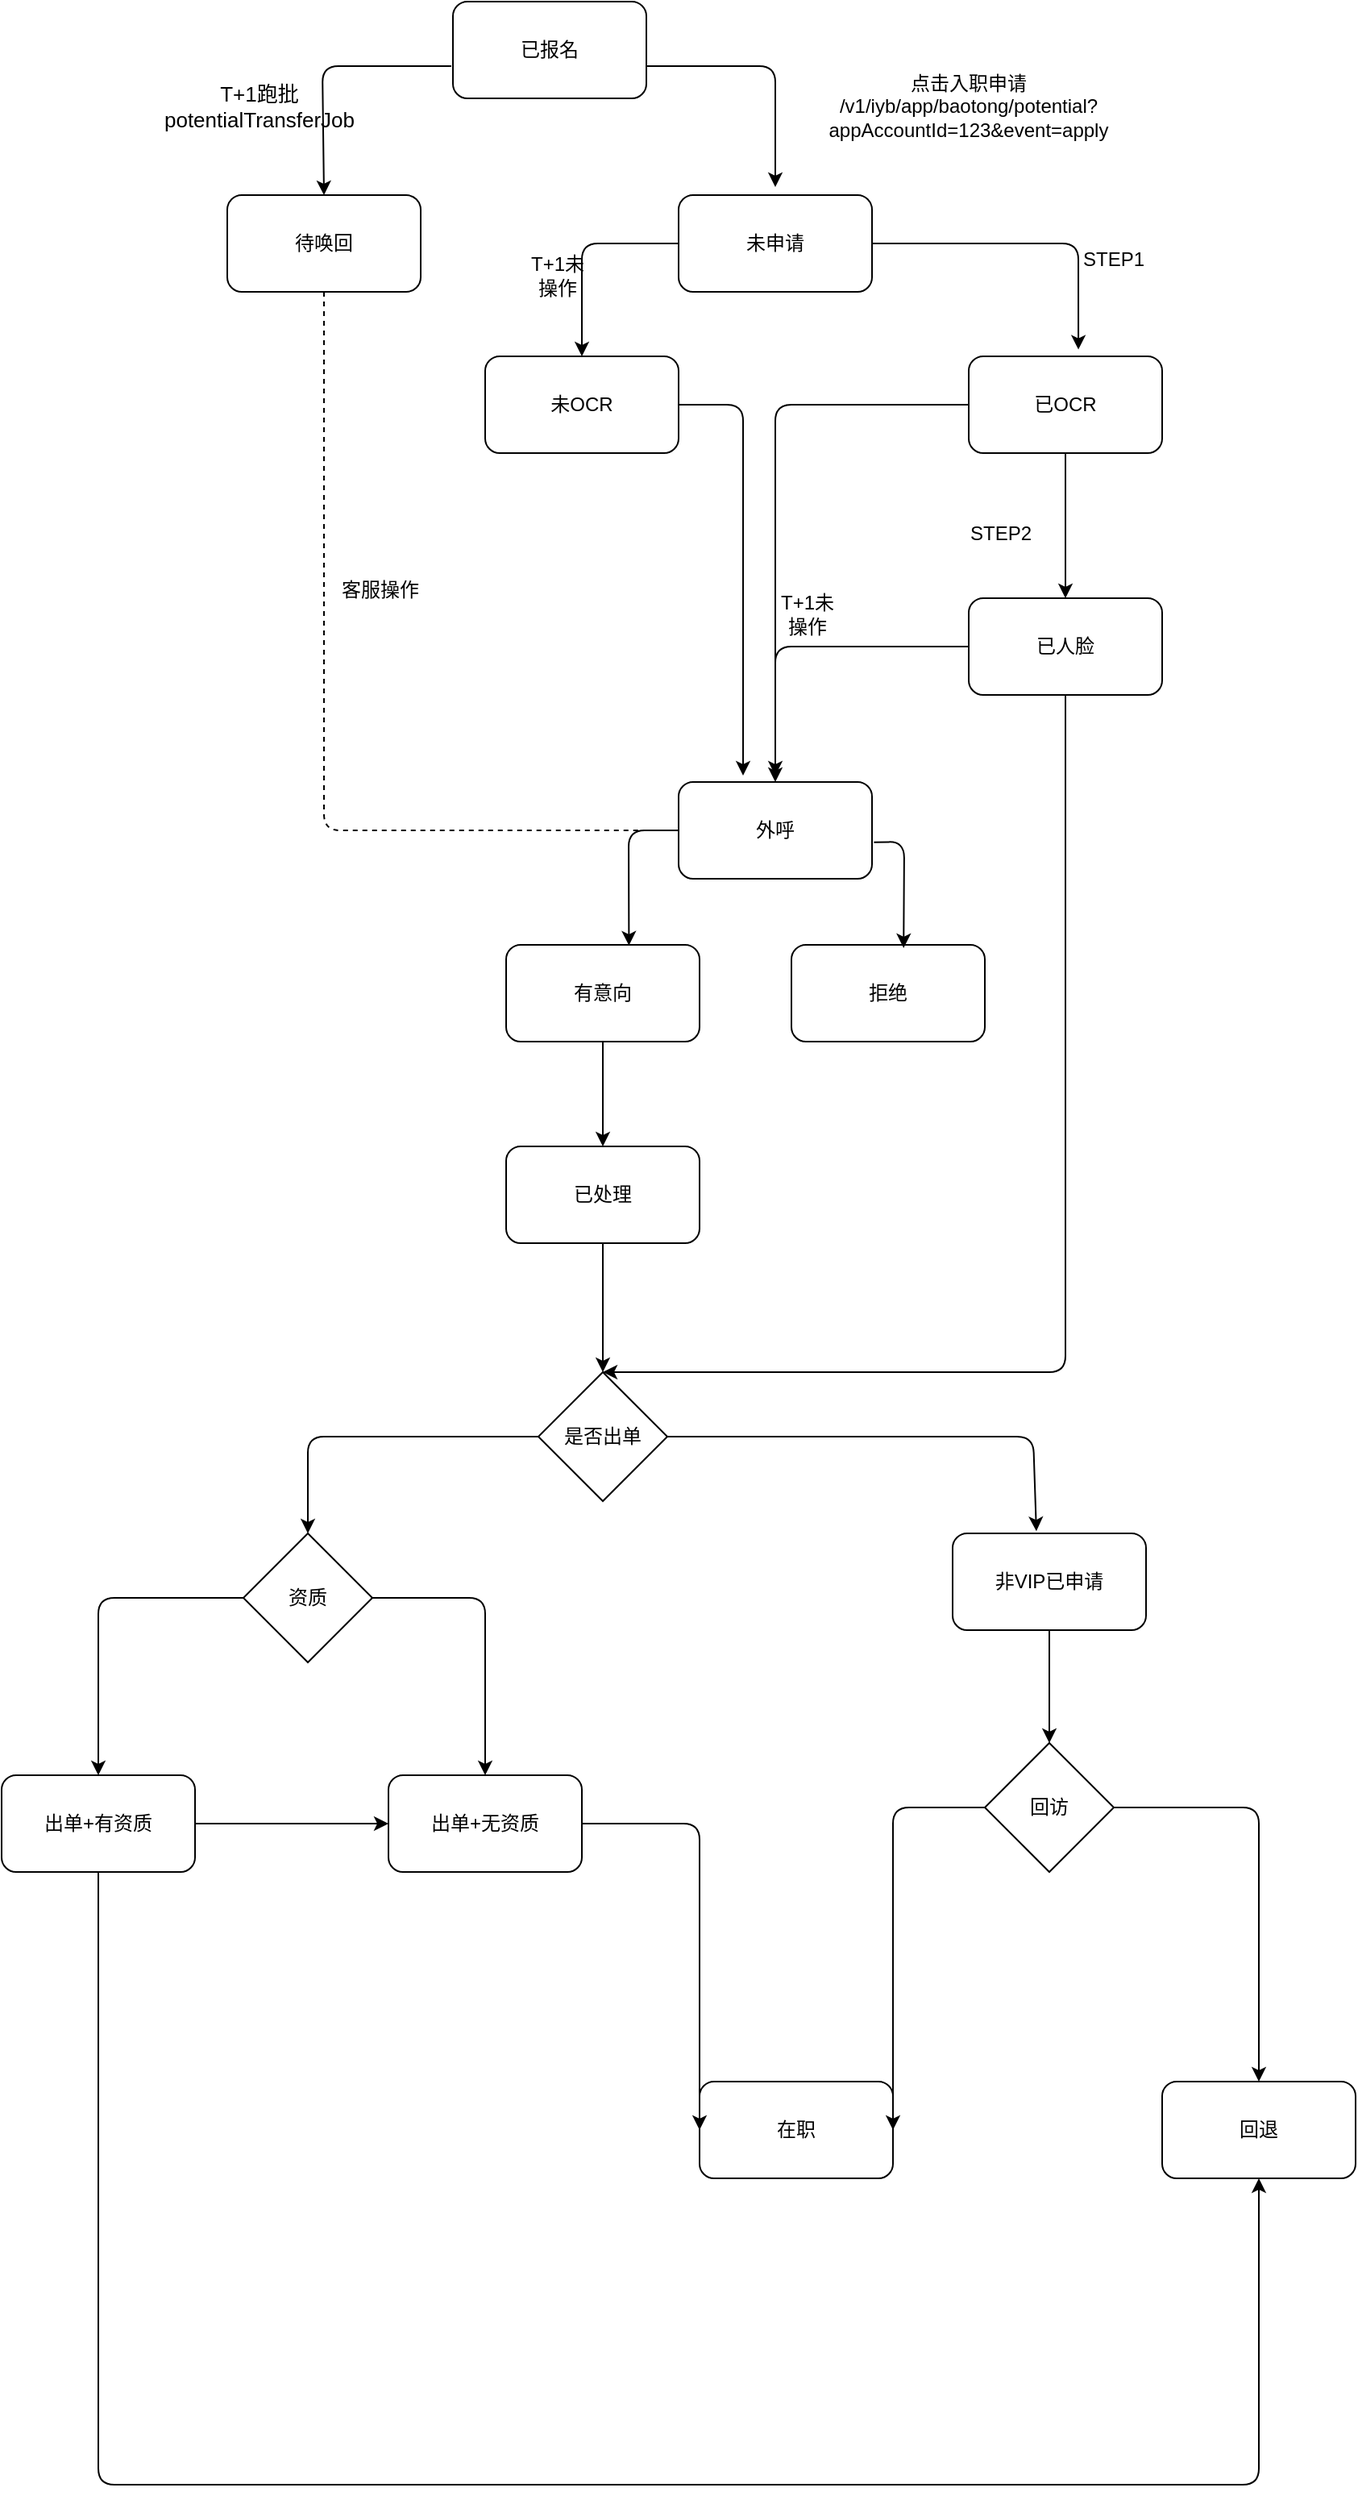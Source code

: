<mxfile version="10.6.7" type="github"><diagram id="svswdyRUSbsE-AIeGbXJ" name="Page-1"><mxGraphModel dx="922" dy="622" grid="1" gridSize="10" guides="1" tooltips="1" connect="1" arrows="1" fold="1" page="1" pageScale="1" pageWidth="2339" pageHeight="3300" math="0" shadow="0"><root><mxCell id="0"/><mxCell id="1" parent="0"/><mxCell id="WJ-1ZXTX0pq0LW7VuPGJ-2" value="&lt;span&gt;已报名&lt;/span&gt;" style="rounded=1;whiteSpace=wrap;html=1;" parent="1" vertex="1"><mxGeometry x="320" y="40" width="120" height="60" as="geometry"/></mxCell><mxCell id="WJ-1ZXTX0pq0LW7VuPGJ-3" value="待唤回" style="rounded=1;whiteSpace=wrap;html=1;" parent="1" vertex="1"><mxGeometry x="180" y="160" width="120" height="60" as="geometry"/></mxCell><mxCell id="WJ-1ZXTX0pq0LW7VuPGJ-4" value="未申请" style="rounded=1;whiteSpace=wrap;html=1;" parent="1" vertex="1"><mxGeometry x="460" y="160" width="120" height="60" as="geometry"/></mxCell><mxCell id="WJ-1ZXTX0pq0LW7VuPGJ-5" value="" style="endArrow=classic;html=1;entryX=0.5;entryY=0;entryDx=0;entryDy=0;" parent="1" target="WJ-1ZXTX0pq0LW7VuPGJ-3" edge="1"><mxGeometry width="50" height="50" relative="1" as="geometry"><mxPoint x="319" y="80" as="sourcePoint"/><mxPoint x="360" y="140" as="targetPoint"/><Array as="points"><mxPoint x="239" y="80"/></Array></mxGeometry></mxCell><mxCell id="WJ-1ZXTX0pq0LW7VuPGJ-6" value="" style="endArrow=classic;html=1;exitX=1;exitY=0.667;exitDx=0;exitDy=0;exitPerimeter=0;" parent="1" source="WJ-1ZXTX0pq0LW7VuPGJ-2" edge="1"><mxGeometry width="50" height="50" relative="1" as="geometry"><mxPoint x="460" y="120" as="sourcePoint"/><mxPoint x="520" y="155" as="targetPoint"/><Array as="points"><mxPoint x="520" y="80"/></Array></mxGeometry></mxCell><mxCell id="WJ-1ZXTX0pq0LW7VuPGJ-7" value="T+1跑批&lt;br style=&quot;font-size: 13px;&quot;&gt;potentialTransferJob&lt;br style=&quot;font-size: 13px;&quot;&gt;" style="text;html=1;strokeColor=none;fillColor=none;align=center;verticalAlign=middle;whiteSpace=wrap;rounded=0;fontStyle=0;fontSize=13;" parent="1" vertex="1"><mxGeometry x="160" y="90" width="80" height="30" as="geometry"/></mxCell><mxCell id="WJ-1ZXTX0pq0LW7VuPGJ-8" value="已OCR" style="rounded=1;whiteSpace=wrap;html=1;" parent="1" vertex="1"><mxGeometry x="640" y="260" width="120" height="60" as="geometry"/></mxCell><mxCell id="WJ-1ZXTX0pq0LW7VuPGJ-9" value="拒绝" style="rounded=1;whiteSpace=wrap;html=1;" parent="1" vertex="1"><mxGeometry x="530" y="625" width="120" height="60" as="geometry"/></mxCell><mxCell id="WJ-1ZXTX0pq0LW7VuPGJ-11" value="已处理" style="rounded=1;whiteSpace=wrap;html=1;" parent="1" vertex="1"><mxGeometry x="353" y="750" width="120" height="60" as="geometry"/></mxCell><mxCell id="WJ-1ZXTX0pq0LW7VuPGJ-12" value="外呼&lt;br&gt;" style="rounded=1;whiteSpace=wrap;html=1;" parent="1" vertex="1"><mxGeometry x="460" y="524" width="120" height="60" as="geometry"/></mxCell><mxCell id="WJ-1ZXTX0pq0LW7VuPGJ-14" value="有意向" style="rounded=1;whiteSpace=wrap;html=1;" parent="1" vertex="1"><mxGeometry x="353" y="625" width="120" height="60" as="geometry"/></mxCell><mxCell id="WJ-1ZXTX0pq0LW7VuPGJ-15" value="未OCR" style="rounded=1;whiteSpace=wrap;html=1;" parent="1" vertex="1"><mxGeometry x="340" y="260" width="120" height="60" as="geometry"/></mxCell><mxCell id="WJ-1ZXTX0pq0LW7VuPGJ-17" value="点击入职申请&lt;br&gt;/v1/iyb/app/baotong/potential?appAccountId=123&amp;amp;event=apply&lt;br&gt;" style="text;html=1;strokeColor=none;fillColor=none;align=center;verticalAlign=middle;whiteSpace=wrap;rounded=0;" parent="1" vertex="1"><mxGeometry x="520" y="65" width="240" height="80" as="geometry"/></mxCell><mxCell id="WJ-1ZXTX0pq0LW7VuPGJ-18" value="" style="endArrow=classic;html=1;exitX=1;exitY=0.5;exitDx=0;exitDy=0;entryX=0.567;entryY=-0.07;entryDx=0;entryDy=0;entryPerimeter=0;" parent="1" source="WJ-1ZXTX0pq0LW7VuPGJ-4" target="WJ-1ZXTX0pq0LW7VuPGJ-8" edge="1"><mxGeometry width="50" height="50" relative="1" as="geometry"><mxPoint x="620" y="220" as="sourcePoint"/><mxPoint x="670" y="170" as="targetPoint"/><Array as="points"><mxPoint x="640" y="190"/><mxPoint x="708" y="190"/></Array></mxGeometry></mxCell><mxCell id="WJ-1ZXTX0pq0LW7VuPGJ-19" value="" style="endArrow=classic;html=1;exitX=0;exitY=0.5;exitDx=0;exitDy=0;entryX=0.5;entryY=0;entryDx=0;entryDy=0;" parent="1" source="WJ-1ZXTX0pq0LW7VuPGJ-4" target="WJ-1ZXTX0pq0LW7VuPGJ-15" edge="1"><mxGeometry width="50" height="50" relative="1" as="geometry"><mxPoint x="370" y="250" as="sourcePoint"/><mxPoint x="420" y="200" as="targetPoint"/><Array as="points"><mxPoint x="400" y="190"/></Array></mxGeometry></mxCell><mxCell id="WJ-1ZXTX0pq0LW7VuPGJ-20" value="T+1未操作" style="text;html=1;strokeColor=none;fillColor=none;align=center;verticalAlign=middle;whiteSpace=wrap;rounded=0;" parent="1" vertex="1"><mxGeometry x="365" y="200" width="40" height="20" as="geometry"/></mxCell><mxCell id="WJ-1ZXTX0pq0LW7VuPGJ-21" value="STEP1" style="text;html=1;strokeColor=none;fillColor=none;align=center;verticalAlign=middle;whiteSpace=wrap;rounded=0;" parent="1" vertex="1"><mxGeometry x="710" y="190" width="40" height="20" as="geometry"/></mxCell><mxCell id="WJ-1ZXTX0pq0LW7VuPGJ-22" value="" style="endArrow=classic;html=1;exitX=0;exitY=0.5;exitDx=0;exitDy=0;entryX=0.5;entryY=0;entryDx=0;entryDy=0;" parent="1" source="WJ-1ZXTX0pq0LW7VuPGJ-8" target="WJ-1ZXTX0pq0LW7VuPGJ-12" edge="1"><mxGeometry width="50" height="50" relative="1" as="geometry"><mxPoint x="410" y="420" as="sourcePoint"/><mxPoint x="460" y="370" as="targetPoint"/><Array as="points"><mxPoint x="520" y="290"/></Array></mxGeometry></mxCell><mxCell id="WJ-1ZXTX0pq0LW7VuPGJ-23" value="T+1未操作&lt;br&gt;" style="text;html=1;strokeColor=none;fillColor=none;align=center;verticalAlign=middle;whiteSpace=wrap;rounded=0;" parent="1" vertex="1"><mxGeometry x="520" y="410" width="40" height="20" as="geometry"/></mxCell><mxCell id="WJ-1ZXTX0pq0LW7VuPGJ-24" value="" style="endArrow=classic;html=1;exitX=0;exitY=0.5;exitDx=0;exitDy=0;" parent="1" source="WJ-1ZXTX0pq0LW7VuPGJ-39" edge="1"><mxGeometry width="50" height="50" relative="1" as="geometry"><mxPoint x="499.289" y="450" as="sourcePoint"/><mxPoint x="520" y="520" as="targetPoint"/><Array as="points"><mxPoint x="520" y="440"/></Array></mxGeometry></mxCell><mxCell id="WJ-1ZXTX0pq0LW7VuPGJ-25" value="" style="endArrow=classic;html=1;exitX=0.5;exitY=1;exitDx=0;exitDy=0;entryX=0.5;entryY=0;entryDx=0;entryDy=0;" parent="1" source="WJ-1ZXTX0pq0LW7VuPGJ-8" target="WJ-1ZXTX0pq0LW7VuPGJ-39" edge="1"><mxGeometry width="50" height="50" relative="1" as="geometry"><mxPoint x="630" y="370" as="sourcePoint"/><mxPoint x="700" y="400" as="targetPoint"/></mxGeometry></mxCell><mxCell id="WJ-1ZXTX0pq0LW7VuPGJ-28" value="STEP2&lt;br&gt;" style="text;html=1;strokeColor=none;fillColor=none;align=center;verticalAlign=middle;whiteSpace=wrap;rounded=0;" parent="1" vertex="1"><mxGeometry x="640" y="360" width="40" height="20" as="geometry"/></mxCell><mxCell id="WJ-1ZXTX0pq0LW7VuPGJ-32" value="" style="endArrow=classic;html=1;exitX=1.01;exitY=0.623;exitDx=0;exitDy=0;exitPerimeter=0;entryX=0.58;entryY=0.033;entryDx=0;entryDy=0;entryPerimeter=0;" parent="1" source="WJ-1ZXTX0pq0LW7VuPGJ-12" target="WJ-1ZXTX0pq0LW7VuPGJ-9" edge="1"><mxGeometry width="50" height="50" relative="1" as="geometry"><mxPoint x="580" y="600" as="sourcePoint"/><mxPoint x="630" y="550" as="targetPoint"/><Array as="points"><mxPoint x="600" y="561"/></Array></mxGeometry></mxCell><mxCell id="WJ-1ZXTX0pq0LW7VuPGJ-33" value="" style="endArrow=classic;html=1;entryX=0.635;entryY=0.007;entryDx=0;entryDy=0;entryPerimeter=0;exitX=0;exitY=0.5;exitDx=0;exitDy=0;" parent="1" source="WJ-1ZXTX0pq0LW7VuPGJ-12" target="WJ-1ZXTX0pq0LW7VuPGJ-14" edge="1"><mxGeometry width="50" height="50" relative="1" as="geometry"><mxPoint x="430" y="550" as="sourcePoint"/><mxPoint x="460" y="560" as="targetPoint"/><Array as="points"><mxPoint x="429" y="554"/></Array></mxGeometry></mxCell><mxCell id="WJ-1ZXTX0pq0LW7VuPGJ-34" value="" style="endArrow=classic;html=1;exitX=0.5;exitY=1;exitDx=0;exitDy=0;entryX=0.5;entryY=0;entryDx=0;entryDy=0;" parent="1" source="WJ-1ZXTX0pq0LW7VuPGJ-14" target="WJ-1ZXTX0pq0LW7VuPGJ-11" edge="1"><mxGeometry width="50" height="50" relative="1" as="geometry"><mxPoint x="530" y="750" as="sourcePoint"/><mxPoint x="580" y="700" as="targetPoint"/></mxGeometry></mxCell><mxCell id="WJ-1ZXTX0pq0LW7VuPGJ-36" value="" style="endArrow=classic;html=1;exitX=1;exitY=0.5;exitDx=0;exitDy=0;" parent="1" source="WJ-1ZXTX0pq0LW7VuPGJ-15" edge="1"><mxGeometry width="50" height="50" relative="1" as="geometry"><mxPoint x="460" y="340" as="sourcePoint"/><mxPoint x="500" y="520" as="targetPoint"/><Array as="points"><mxPoint x="500" y="290"/></Array></mxGeometry></mxCell><mxCell id="WJ-1ZXTX0pq0LW7VuPGJ-37" value="是否出单" style="rhombus;whiteSpace=wrap;html=1;" parent="1" vertex="1"><mxGeometry x="373" y="890" width="80" height="80" as="geometry"/></mxCell><mxCell id="WJ-1ZXTX0pq0LW7VuPGJ-38" value="" style="endArrow=classic;html=1;exitX=0.5;exitY=1;exitDx=0;exitDy=0;entryX=0.5;entryY=0;entryDx=0;entryDy=0;" parent="1" source="WJ-1ZXTX0pq0LW7VuPGJ-39" target="WJ-1ZXTX0pq0LW7VuPGJ-37" edge="1"><mxGeometry width="50" height="50" relative="1" as="geometry"><mxPoint x="710" y="462" as="sourcePoint"/><mxPoint x="710" y="930" as="targetPoint"/><Array as="points"><mxPoint x="700" y="890"/></Array></mxGeometry></mxCell><mxCell id="WJ-1ZXTX0pq0LW7VuPGJ-39" value="已人脸&lt;br&gt;" style="rounded=1;whiteSpace=wrap;html=1;" parent="1" vertex="1"><mxGeometry x="640" y="410" width="120" height="60" as="geometry"/></mxCell><mxCell id="WJ-1ZXTX0pq0LW7VuPGJ-42" value="" style="endArrow=classic;html=1;exitX=0.5;exitY=1;exitDx=0;exitDy=0;entryX=0.5;entryY=0;entryDx=0;entryDy=0;" parent="1" source="WJ-1ZXTX0pq0LW7VuPGJ-11" target="WJ-1ZXTX0pq0LW7VuPGJ-37" edge="1"><mxGeometry width="50" height="50" relative="1" as="geometry"><mxPoint x="410" y="860" as="sourcePoint"/><mxPoint x="460" y="810" as="targetPoint"/></mxGeometry></mxCell><mxCell id="WJ-1ZXTX0pq0LW7VuPGJ-43" value="" style="endArrow=classic;html=1;exitX=1;exitY=0.5;exitDx=0;exitDy=0;entryX=0.433;entryY=-0.023;entryDx=0;entryDy=0;entryPerimeter=0;" parent="1" source="WJ-1ZXTX0pq0LW7VuPGJ-37" target="VY0gbxkQxzBzZWj6zdqu-2" edge="1"><mxGeometry width="50" height="50" relative="1" as="geometry"><mxPoint x="330" y="980" as="sourcePoint"/><mxPoint x="600" y="990" as="targetPoint"/><Array as="points"><mxPoint x="680" y="930"/></Array></mxGeometry></mxCell><mxCell id="WJ-1ZXTX0pq0LW7VuPGJ-44" value="" style="endArrow=classic;html=1;exitX=0;exitY=0.5;exitDx=0;exitDy=0;entryX=0.5;entryY=0;entryDx=0;entryDy=0;" parent="1" source="WJ-1ZXTX0pq0LW7VuPGJ-37" edge="1"><mxGeometry width="50" height="50" relative="1" as="geometry"><mxPoint x="470" y="1000" as="sourcePoint"/><mxPoint x="230" y="990" as="targetPoint"/><Array as="points"><mxPoint x="230" y="930"/></Array></mxGeometry></mxCell><mxCell id="WJ-1ZXTX0pq0LW7VuPGJ-46" value="" style="endArrow=none;dashed=1;html=1;exitX=0.5;exitY=1;exitDx=0;exitDy=0;entryX=0;entryY=0.5;entryDx=0;entryDy=0;" parent="1" source="WJ-1ZXTX0pq0LW7VuPGJ-3" target="WJ-1ZXTX0pq0LW7VuPGJ-12" edge="1"><mxGeometry width="50" height="50" relative="1" as="geometry"><mxPoint x="230" y="270" as="sourcePoint"/><mxPoint x="280" y="220" as="targetPoint"/><Array as="points"><mxPoint x="240" y="554"/></Array></mxGeometry></mxCell><mxCell id="WJ-1ZXTX0pq0LW7VuPGJ-47" value="客服操作" style="text;html=1;strokeColor=none;fillColor=none;align=center;verticalAlign=middle;whiteSpace=wrap;rounded=0;" parent="1" vertex="1"><mxGeometry x="250" y="390" width="50" height="30" as="geometry"/></mxCell><mxCell id="VY0gbxkQxzBzZWj6zdqu-1" value="资质" style="rhombus;whiteSpace=wrap;html=1;" vertex="1" parent="1"><mxGeometry x="190" y="990" width="80" height="80" as="geometry"/></mxCell><mxCell id="VY0gbxkQxzBzZWj6zdqu-2" value="非VIP已申请" style="rounded=1;whiteSpace=wrap;html=1;" vertex="1" parent="1"><mxGeometry x="630" y="990" width="120" height="60" as="geometry"/></mxCell><mxCell id="VY0gbxkQxzBzZWj6zdqu-4" value="" style="endArrow=classic;html=1;exitX=0.5;exitY=1;exitDx=0;exitDy=0;entryX=0.5;entryY=0;entryDx=0;entryDy=0;" edge="1" parent="1" source="VY0gbxkQxzBzZWj6zdqu-2" target="VY0gbxkQxzBzZWj6zdqu-5"><mxGeometry width="50" height="50" relative="1" as="geometry"><mxPoint x="600" y="1100" as="sourcePoint"/><mxPoint x="600" y="1120" as="targetPoint"/></mxGeometry></mxCell><mxCell id="VY0gbxkQxzBzZWj6zdqu-5" value="回访" style="rhombus;whiteSpace=wrap;html=1;" vertex="1" parent="1"><mxGeometry x="650" y="1120" width="80" height="80" as="geometry"/></mxCell><mxCell id="VY0gbxkQxzBzZWj6zdqu-6" value="出单+无资质" style="rounded=1;whiteSpace=wrap;html=1;" vertex="1" parent="1"><mxGeometry x="280" y="1140" width="120" height="60" as="geometry"/></mxCell><mxCell id="VY0gbxkQxzBzZWj6zdqu-7" value="出单+有资质" style="rounded=1;whiteSpace=wrap;html=1;" vertex="1" parent="1"><mxGeometry x="40" y="1140" width="120" height="60" as="geometry"/></mxCell><mxCell id="VY0gbxkQxzBzZWj6zdqu-8" value="" style="endArrow=classic;html=1;exitX=1;exitY=0.5;exitDx=0;exitDy=0;entryX=0.5;entryY=0;entryDx=0;entryDy=0;" edge="1" parent="1" source="VY0gbxkQxzBzZWj6zdqu-1" target="VY0gbxkQxzBzZWj6zdqu-6"><mxGeometry width="50" height="50" relative="1" as="geometry"><mxPoint x="140" y="1150" as="sourcePoint"/><mxPoint x="190" y="1100" as="targetPoint"/><Array as="points"><mxPoint x="340" y="1030"/></Array></mxGeometry></mxCell><mxCell id="VY0gbxkQxzBzZWj6zdqu-9" value="" style="endArrow=classic;html=1;exitX=0;exitY=0.5;exitDx=0;exitDy=0;entryX=0.5;entryY=0;entryDx=0;entryDy=0;" edge="1" parent="1" source="VY0gbxkQxzBzZWj6zdqu-1" target="VY0gbxkQxzBzZWj6zdqu-7"><mxGeometry width="50" height="50" relative="1" as="geometry"><mxPoint x="160" y="1180" as="sourcePoint"/><mxPoint x="210" y="1130" as="targetPoint"/><Array as="points"><mxPoint x="100" y="1030"/></Array></mxGeometry></mxCell><mxCell id="VY0gbxkQxzBzZWj6zdqu-10" value="在职" style="rounded=1;whiteSpace=wrap;html=1;" vertex="1" parent="1"><mxGeometry x="473" y="1330" width="120" height="60" as="geometry"/></mxCell><mxCell id="VY0gbxkQxzBzZWj6zdqu-11" value="回退&lt;br&gt;" style="rounded=1;whiteSpace=wrap;html=1;" vertex="1" parent="1"><mxGeometry x="760" y="1330" width="120" height="60" as="geometry"/></mxCell><mxCell id="VY0gbxkQxzBzZWj6zdqu-12" value="" style="endArrow=classic;html=1;exitX=1;exitY=0.5;exitDx=0;exitDy=0;entryX=0;entryY=0.5;entryDx=0;entryDy=0;" edge="1" parent="1" source="VY0gbxkQxzBzZWj6zdqu-6" target="VY0gbxkQxzBzZWj6zdqu-10"><mxGeometry width="50" height="50" relative="1" as="geometry"><mxPoint x="400" y="1300" as="sourcePoint"/><mxPoint x="450" y="1250" as="targetPoint"/><Array as="points"><mxPoint x="473" y="1170"/></Array></mxGeometry></mxCell><mxCell id="VY0gbxkQxzBzZWj6zdqu-14" value="" style="endArrow=classic;html=1;exitX=1;exitY=0.5;exitDx=0;exitDy=0;entryX=0.5;entryY=0;entryDx=0;entryDy=0;" edge="1" parent="1" source="VY0gbxkQxzBzZWj6zdqu-5" target="VY0gbxkQxzBzZWj6zdqu-11"><mxGeometry width="50" height="50" relative="1" as="geometry"><mxPoint x="780" y="1300" as="sourcePoint"/><mxPoint x="830" y="1250" as="targetPoint"/><Array as="points"><mxPoint x="820" y="1160"/></Array></mxGeometry></mxCell><mxCell id="VY0gbxkQxzBzZWj6zdqu-15" value="" style="endArrow=classic;html=1;entryX=0;entryY=0.5;entryDx=0;entryDy=0;exitX=1;exitY=0.5;exitDx=0;exitDy=0;" edge="1" parent="1" source="VY0gbxkQxzBzZWj6zdqu-7" target="VY0gbxkQxzBzZWj6zdqu-6"><mxGeometry width="50" height="50" relative="1" as="geometry"><mxPoint x="160" y="1310" as="sourcePoint"/><mxPoint x="210" y="1260" as="targetPoint"/></mxGeometry></mxCell><mxCell id="VY0gbxkQxzBzZWj6zdqu-16" value="" style="endArrow=classic;html=1;exitX=0.5;exitY=1;exitDx=0;exitDy=0;entryX=0.5;entryY=1;entryDx=0;entryDy=0;" edge="1" parent="1" source="VY0gbxkQxzBzZWj6zdqu-7" target="VY0gbxkQxzBzZWj6zdqu-11"><mxGeometry width="50" height="50" relative="1" as="geometry"><mxPoint x="150" y="1410" as="sourcePoint"/><mxPoint x="660" y="1510" as="targetPoint"/><Array as="points"><mxPoint x="100" y="1580"/><mxPoint x="820" y="1580"/></Array></mxGeometry></mxCell><mxCell id="VY0gbxkQxzBzZWj6zdqu-17" value="" style="endArrow=classic;html=1;fontSize=13;entryX=1;entryY=0.5;entryDx=0;entryDy=0;exitX=0;exitY=0.5;exitDx=0;exitDy=0;" edge="1" parent="1" source="VY0gbxkQxzBzZWj6zdqu-5" target="VY0gbxkQxzBzZWj6zdqu-10"><mxGeometry width="50" height="50" relative="1" as="geometry"><mxPoint x="600" y="1200" as="sourcePoint"/><mxPoint x="650" y="1150" as="targetPoint"/><Array as="points"><mxPoint x="593" y="1160"/></Array></mxGeometry></mxCell></root></mxGraphModel></diagram></mxfile>